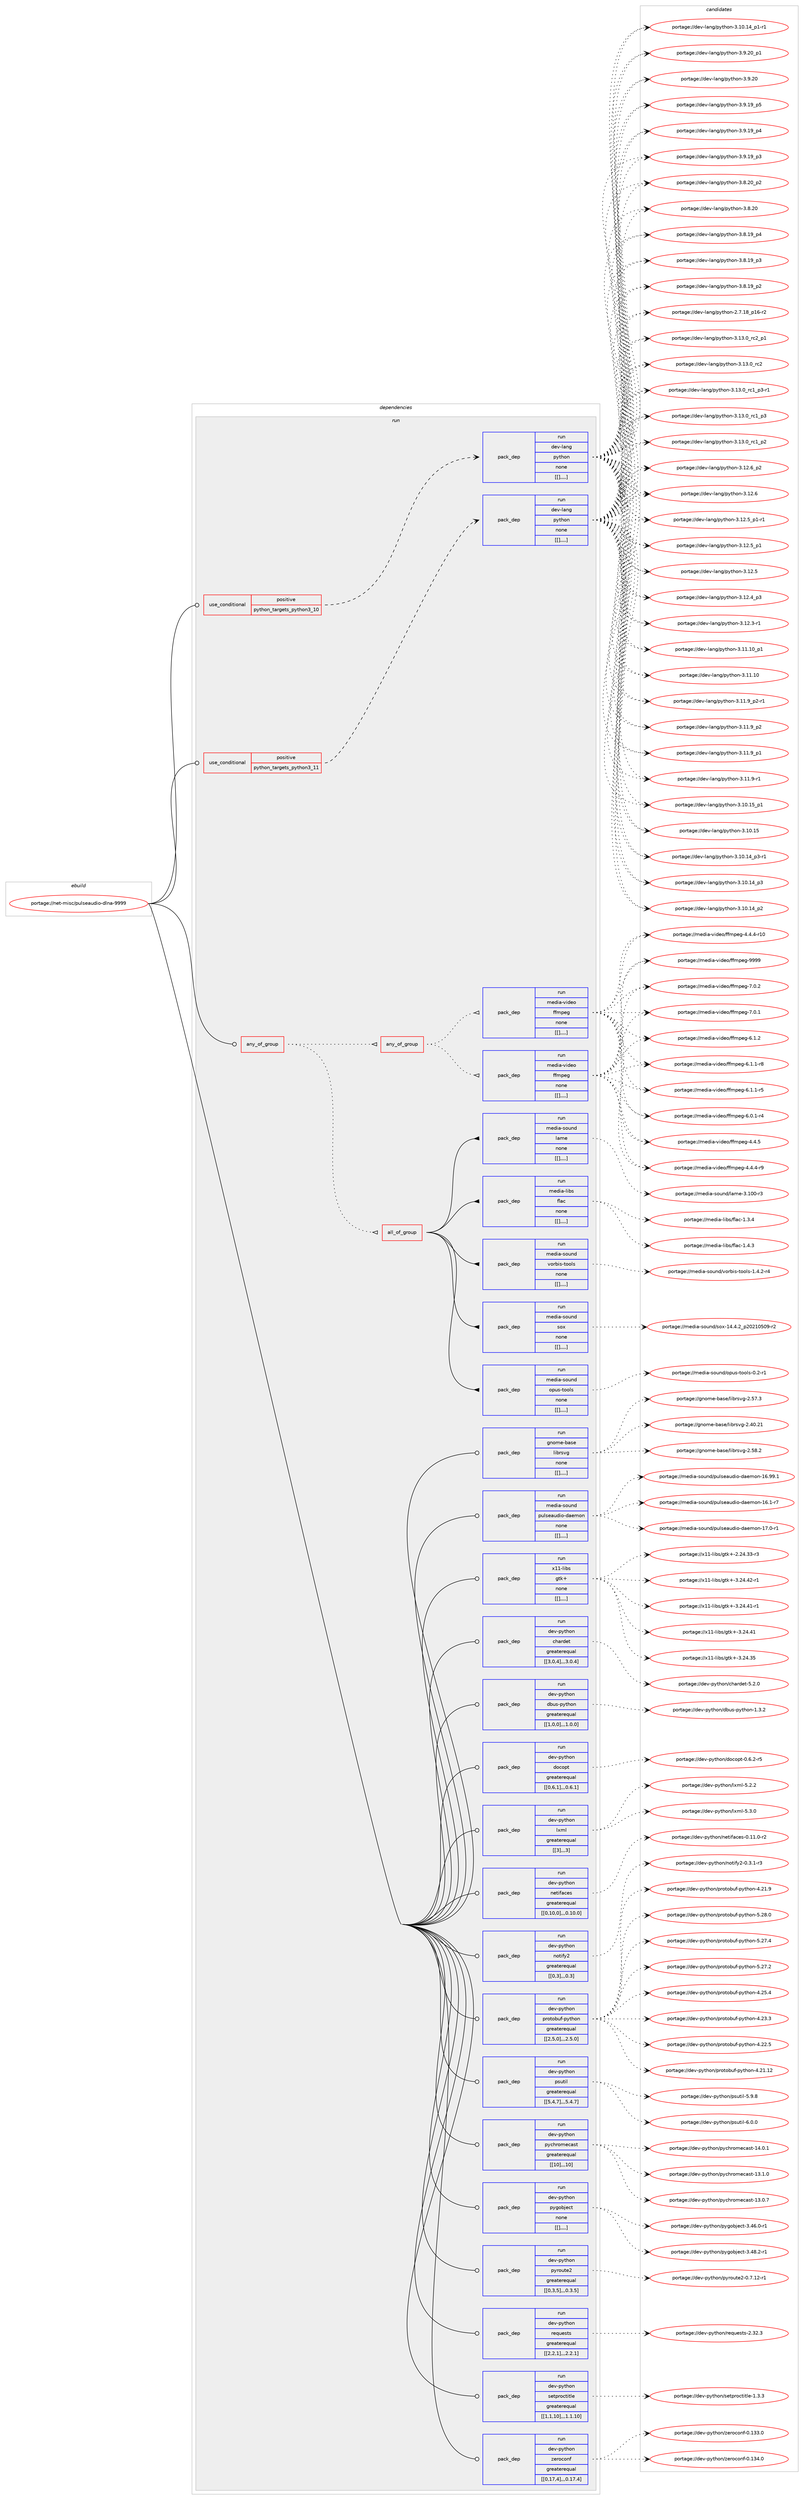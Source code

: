 digraph prolog {

# *************
# Graph options
# *************

newrank=true;
concentrate=true;
compound=true;
graph [rankdir=LR,fontname=Helvetica,fontsize=10,ranksep=1.5];#, ranksep=2.5, nodesep=0.2];
edge  [arrowhead=vee];
node  [fontname=Helvetica,fontsize=10];

# **********
# The ebuild
# **********

subgraph cluster_leftcol {
color=gray;
label=<<i>ebuild</i>>;
id [label="portage://net-misc/pulseaudio-dlna-9999", color=red, width=4, href="../net-misc/pulseaudio-dlna-9999.svg"];
}

# ****************
# The dependencies
# ****************

subgraph cluster_midcol {
color=gray;
label=<<i>dependencies</i>>;
subgraph cluster_compile {
fillcolor="#eeeeee";
style=filled;
label=<<i>compile</i>>;
}
subgraph cluster_compileandrun {
fillcolor="#eeeeee";
style=filled;
label=<<i>compile and run</i>>;
}
subgraph cluster_run {
fillcolor="#eeeeee";
style=filled;
label=<<i>run</i>>;
subgraph any2542 {
dependency384219 [label=<<TABLE BORDER="0" CELLBORDER="1" CELLSPACING="0" CELLPADDING="4"><TR><TD CELLPADDING="10">any_of_group</TD></TR></TABLE>>, shape=none, color=red];subgraph any2543 {
dependency384220 [label=<<TABLE BORDER="0" CELLBORDER="1" CELLSPACING="0" CELLPADDING="4"><TR><TD CELLPADDING="10">any_of_group</TD></TR></TABLE>>, shape=none, color=red];subgraph pack279348 {
dependency384221 [label=<<TABLE BORDER="0" CELLBORDER="1" CELLSPACING="0" CELLPADDING="4" WIDTH="220"><TR><TD ROWSPAN="6" CELLPADDING="30">pack_dep</TD></TR><TR><TD WIDTH="110">run</TD></TR><TR><TD>media-video</TD></TR><TR><TD>ffmpeg</TD></TR><TR><TD>none</TD></TR><TR><TD>[[],,,,]</TD></TR></TABLE>>, shape=none, color=blue];
}
dependency384220:e -> dependency384221:w [weight=20,style="dotted",arrowhead="oinv"];
subgraph pack279349 {
dependency384222 [label=<<TABLE BORDER="0" CELLBORDER="1" CELLSPACING="0" CELLPADDING="4" WIDTH="220"><TR><TD ROWSPAN="6" CELLPADDING="30">pack_dep</TD></TR><TR><TD WIDTH="110">run</TD></TR><TR><TD>media-video</TD></TR><TR><TD>ffmpeg</TD></TR><TR><TD>none</TD></TR><TR><TD>[[],,,,]</TD></TR></TABLE>>, shape=none, color=blue];
}
dependency384220:e -> dependency384222:w [weight=20,style="dotted",arrowhead="oinv"];
}
dependency384219:e -> dependency384220:w [weight=20,style="dotted",arrowhead="oinv"];
subgraph all190 {
dependency384223 [label=<<TABLE BORDER="0" CELLBORDER="1" CELLSPACING="0" CELLPADDING="4"><TR><TD CELLPADDING="10">all_of_group</TD></TR></TABLE>>, shape=none, color=red];subgraph pack279350 {
dependency384224 [label=<<TABLE BORDER="0" CELLBORDER="1" CELLSPACING="0" CELLPADDING="4" WIDTH="220"><TR><TD ROWSPAN="6" CELLPADDING="30">pack_dep</TD></TR><TR><TD WIDTH="110">run</TD></TR><TR><TD>media-libs</TD></TR><TR><TD>flac</TD></TR><TR><TD>none</TD></TR><TR><TD>[[],,,,]</TD></TR></TABLE>>, shape=none, color=blue];
}
dependency384223:e -> dependency384224:w [weight=20,style="solid",arrowhead="inv"];
subgraph pack279351 {
dependency384225 [label=<<TABLE BORDER="0" CELLBORDER="1" CELLSPACING="0" CELLPADDING="4" WIDTH="220"><TR><TD ROWSPAN="6" CELLPADDING="30">pack_dep</TD></TR><TR><TD WIDTH="110">run</TD></TR><TR><TD>media-sound</TD></TR><TR><TD>lame</TD></TR><TR><TD>none</TD></TR><TR><TD>[[],,,,]</TD></TR></TABLE>>, shape=none, color=blue];
}
dependency384223:e -> dependency384225:w [weight=20,style="solid",arrowhead="inv"];
subgraph pack279352 {
dependency384226 [label=<<TABLE BORDER="0" CELLBORDER="1" CELLSPACING="0" CELLPADDING="4" WIDTH="220"><TR><TD ROWSPAN="6" CELLPADDING="30">pack_dep</TD></TR><TR><TD WIDTH="110">run</TD></TR><TR><TD>media-sound</TD></TR><TR><TD>opus-tools</TD></TR><TR><TD>none</TD></TR><TR><TD>[[],,,,]</TD></TR></TABLE>>, shape=none, color=blue];
}
dependency384223:e -> dependency384226:w [weight=20,style="solid",arrowhead="inv"];
subgraph pack279353 {
dependency384227 [label=<<TABLE BORDER="0" CELLBORDER="1" CELLSPACING="0" CELLPADDING="4" WIDTH="220"><TR><TD ROWSPAN="6" CELLPADDING="30">pack_dep</TD></TR><TR><TD WIDTH="110">run</TD></TR><TR><TD>media-sound</TD></TR><TR><TD>sox</TD></TR><TR><TD>none</TD></TR><TR><TD>[[],,,,]</TD></TR></TABLE>>, shape=none, color=blue];
}
dependency384223:e -> dependency384227:w [weight=20,style="solid",arrowhead="inv"];
subgraph pack279354 {
dependency384228 [label=<<TABLE BORDER="0" CELLBORDER="1" CELLSPACING="0" CELLPADDING="4" WIDTH="220"><TR><TD ROWSPAN="6" CELLPADDING="30">pack_dep</TD></TR><TR><TD WIDTH="110">run</TD></TR><TR><TD>media-sound</TD></TR><TR><TD>vorbis-tools</TD></TR><TR><TD>none</TD></TR><TR><TD>[[],,,,]</TD></TR></TABLE>>, shape=none, color=blue];
}
dependency384223:e -> dependency384228:w [weight=20,style="solid",arrowhead="inv"];
}
dependency384219:e -> dependency384223:w [weight=20,style="dotted",arrowhead="oinv"];
}
id:e -> dependency384219:w [weight=20,style="solid",arrowhead="odot"];
subgraph cond102142 {
dependency384229 [label=<<TABLE BORDER="0" CELLBORDER="1" CELLSPACING="0" CELLPADDING="4"><TR><TD ROWSPAN="3" CELLPADDING="10">use_conditional</TD></TR><TR><TD>positive</TD></TR><TR><TD>python_targets_python3_10</TD></TR></TABLE>>, shape=none, color=red];
subgraph pack279355 {
dependency384230 [label=<<TABLE BORDER="0" CELLBORDER="1" CELLSPACING="0" CELLPADDING="4" WIDTH="220"><TR><TD ROWSPAN="6" CELLPADDING="30">pack_dep</TD></TR><TR><TD WIDTH="110">run</TD></TR><TR><TD>dev-lang</TD></TR><TR><TD>python</TD></TR><TR><TD>none</TD></TR><TR><TD>[[],,,,]</TD></TR></TABLE>>, shape=none, color=blue];
}
dependency384229:e -> dependency384230:w [weight=20,style="dashed",arrowhead="vee"];
}
id:e -> dependency384229:w [weight=20,style="solid",arrowhead="odot"];
subgraph cond102143 {
dependency384231 [label=<<TABLE BORDER="0" CELLBORDER="1" CELLSPACING="0" CELLPADDING="4"><TR><TD ROWSPAN="3" CELLPADDING="10">use_conditional</TD></TR><TR><TD>positive</TD></TR><TR><TD>python_targets_python3_11</TD></TR></TABLE>>, shape=none, color=red];
subgraph pack279356 {
dependency384232 [label=<<TABLE BORDER="0" CELLBORDER="1" CELLSPACING="0" CELLPADDING="4" WIDTH="220"><TR><TD ROWSPAN="6" CELLPADDING="30">pack_dep</TD></TR><TR><TD WIDTH="110">run</TD></TR><TR><TD>dev-lang</TD></TR><TR><TD>python</TD></TR><TR><TD>none</TD></TR><TR><TD>[[],,,,]</TD></TR></TABLE>>, shape=none, color=blue];
}
dependency384231:e -> dependency384232:w [weight=20,style="dashed",arrowhead="vee"];
}
id:e -> dependency384231:w [weight=20,style="solid",arrowhead="odot"];
subgraph pack279357 {
dependency384233 [label=<<TABLE BORDER="0" CELLBORDER="1" CELLSPACING="0" CELLPADDING="4" WIDTH="220"><TR><TD ROWSPAN="6" CELLPADDING="30">pack_dep</TD></TR><TR><TD WIDTH="110">run</TD></TR><TR><TD>dev-python</TD></TR><TR><TD>chardet</TD></TR><TR><TD>greaterequal</TD></TR><TR><TD>[[3,0,4],,,3.0.4]</TD></TR></TABLE>>, shape=none, color=blue];
}
id:e -> dependency384233:w [weight=20,style="solid",arrowhead="odot"];
subgraph pack279358 {
dependency384234 [label=<<TABLE BORDER="0" CELLBORDER="1" CELLSPACING="0" CELLPADDING="4" WIDTH="220"><TR><TD ROWSPAN="6" CELLPADDING="30">pack_dep</TD></TR><TR><TD WIDTH="110">run</TD></TR><TR><TD>dev-python</TD></TR><TR><TD>dbus-python</TD></TR><TR><TD>greaterequal</TD></TR><TR><TD>[[1,0,0],,,1.0.0]</TD></TR></TABLE>>, shape=none, color=blue];
}
id:e -> dependency384234:w [weight=20,style="solid",arrowhead="odot"];
subgraph pack279359 {
dependency384235 [label=<<TABLE BORDER="0" CELLBORDER="1" CELLSPACING="0" CELLPADDING="4" WIDTH="220"><TR><TD ROWSPAN="6" CELLPADDING="30">pack_dep</TD></TR><TR><TD WIDTH="110">run</TD></TR><TR><TD>dev-python</TD></TR><TR><TD>docopt</TD></TR><TR><TD>greaterequal</TD></TR><TR><TD>[[0,6,1],,,0.6.1]</TD></TR></TABLE>>, shape=none, color=blue];
}
id:e -> dependency384235:w [weight=20,style="solid",arrowhead="odot"];
subgraph pack279360 {
dependency384236 [label=<<TABLE BORDER="0" CELLBORDER="1" CELLSPACING="0" CELLPADDING="4" WIDTH="220"><TR><TD ROWSPAN="6" CELLPADDING="30">pack_dep</TD></TR><TR><TD WIDTH="110">run</TD></TR><TR><TD>dev-python</TD></TR><TR><TD>lxml</TD></TR><TR><TD>greaterequal</TD></TR><TR><TD>[[3],,,3]</TD></TR></TABLE>>, shape=none, color=blue];
}
id:e -> dependency384236:w [weight=20,style="solid",arrowhead="odot"];
subgraph pack279361 {
dependency384237 [label=<<TABLE BORDER="0" CELLBORDER="1" CELLSPACING="0" CELLPADDING="4" WIDTH="220"><TR><TD ROWSPAN="6" CELLPADDING="30">pack_dep</TD></TR><TR><TD WIDTH="110">run</TD></TR><TR><TD>dev-python</TD></TR><TR><TD>netifaces</TD></TR><TR><TD>greaterequal</TD></TR><TR><TD>[[0,10,0],,,0.10.0]</TD></TR></TABLE>>, shape=none, color=blue];
}
id:e -> dependency384237:w [weight=20,style="solid",arrowhead="odot"];
subgraph pack279362 {
dependency384238 [label=<<TABLE BORDER="0" CELLBORDER="1" CELLSPACING="0" CELLPADDING="4" WIDTH="220"><TR><TD ROWSPAN="6" CELLPADDING="30">pack_dep</TD></TR><TR><TD WIDTH="110">run</TD></TR><TR><TD>dev-python</TD></TR><TR><TD>notify2</TD></TR><TR><TD>greaterequal</TD></TR><TR><TD>[[0,3],,,0.3]</TD></TR></TABLE>>, shape=none, color=blue];
}
id:e -> dependency384238:w [weight=20,style="solid",arrowhead="odot"];
subgraph pack279363 {
dependency384239 [label=<<TABLE BORDER="0" CELLBORDER="1" CELLSPACING="0" CELLPADDING="4" WIDTH="220"><TR><TD ROWSPAN="6" CELLPADDING="30">pack_dep</TD></TR><TR><TD WIDTH="110">run</TD></TR><TR><TD>dev-python</TD></TR><TR><TD>protobuf-python</TD></TR><TR><TD>greaterequal</TD></TR><TR><TD>[[2,5,0],,,2.5.0]</TD></TR></TABLE>>, shape=none, color=blue];
}
id:e -> dependency384239:w [weight=20,style="solid",arrowhead="odot"];
subgraph pack279364 {
dependency384240 [label=<<TABLE BORDER="0" CELLBORDER="1" CELLSPACING="0" CELLPADDING="4" WIDTH="220"><TR><TD ROWSPAN="6" CELLPADDING="30">pack_dep</TD></TR><TR><TD WIDTH="110">run</TD></TR><TR><TD>dev-python</TD></TR><TR><TD>psutil</TD></TR><TR><TD>greaterequal</TD></TR><TR><TD>[[5,4,7],,,5.4.7]</TD></TR></TABLE>>, shape=none, color=blue];
}
id:e -> dependency384240:w [weight=20,style="solid",arrowhead="odot"];
subgraph pack279365 {
dependency384241 [label=<<TABLE BORDER="0" CELLBORDER="1" CELLSPACING="0" CELLPADDING="4" WIDTH="220"><TR><TD ROWSPAN="6" CELLPADDING="30">pack_dep</TD></TR><TR><TD WIDTH="110">run</TD></TR><TR><TD>dev-python</TD></TR><TR><TD>pychromecast</TD></TR><TR><TD>greaterequal</TD></TR><TR><TD>[[10],,,10]</TD></TR></TABLE>>, shape=none, color=blue];
}
id:e -> dependency384241:w [weight=20,style="solid",arrowhead="odot"];
subgraph pack279366 {
dependency384242 [label=<<TABLE BORDER="0" CELLBORDER="1" CELLSPACING="0" CELLPADDING="4" WIDTH="220"><TR><TD ROWSPAN="6" CELLPADDING="30">pack_dep</TD></TR><TR><TD WIDTH="110">run</TD></TR><TR><TD>dev-python</TD></TR><TR><TD>pygobject</TD></TR><TR><TD>none</TD></TR><TR><TD>[[],,,,]</TD></TR></TABLE>>, shape=none, color=blue];
}
id:e -> dependency384242:w [weight=20,style="solid",arrowhead="odot"];
subgraph pack279367 {
dependency384243 [label=<<TABLE BORDER="0" CELLBORDER="1" CELLSPACING="0" CELLPADDING="4" WIDTH="220"><TR><TD ROWSPAN="6" CELLPADDING="30">pack_dep</TD></TR><TR><TD WIDTH="110">run</TD></TR><TR><TD>dev-python</TD></TR><TR><TD>pyroute2</TD></TR><TR><TD>greaterequal</TD></TR><TR><TD>[[0,3,5],,,0.3.5]</TD></TR></TABLE>>, shape=none, color=blue];
}
id:e -> dependency384243:w [weight=20,style="solid",arrowhead="odot"];
subgraph pack279368 {
dependency384244 [label=<<TABLE BORDER="0" CELLBORDER="1" CELLSPACING="0" CELLPADDING="4" WIDTH="220"><TR><TD ROWSPAN="6" CELLPADDING="30">pack_dep</TD></TR><TR><TD WIDTH="110">run</TD></TR><TR><TD>dev-python</TD></TR><TR><TD>requests</TD></TR><TR><TD>greaterequal</TD></TR><TR><TD>[[2,2,1],,,2.2.1]</TD></TR></TABLE>>, shape=none, color=blue];
}
id:e -> dependency384244:w [weight=20,style="solid",arrowhead="odot"];
subgraph pack279369 {
dependency384245 [label=<<TABLE BORDER="0" CELLBORDER="1" CELLSPACING="0" CELLPADDING="4" WIDTH="220"><TR><TD ROWSPAN="6" CELLPADDING="30">pack_dep</TD></TR><TR><TD WIDTH="110">run</TD></TR><TR><TD>dev-python</TD></TR><TR><TD>setproctitle</TD></TR><TR><TD>greaterequal</TD></TR><TR><TD>[[1,1,10],,,1.1.10]</TD></TR></TABLE>>, shape=none, color=blue];
}
id:e -> dependency384245:w [weight=20,style="solid",arrowhead="odot"];
subgraph pack279370 {
dependency384246 [label=<<TABLE BORDER="0" CELLBORDER="1" CELLSPACING="0" CELLPADDING="4" WIDTH="220"><TR><TD ROWSPAN="6" CELLPADDING="30">pack_dep</TD></TR><TR><TD WIDTH="110">run</TD></TR><TR><TD>dev-python</TD></TR><TR><TD>zeroconf</TD></TR><TR><TD>greaterequal</TD></TR><TR><TD>[[0,17,4],,,0.17.4]</TD></TR></TABLE>>, shape=none, color=blue];
}
id:e -> dependency384246:w [weight=20,style="solid",arrowhead="odot"];
subgraph pack279371 {
dependency384247 [label=<<TABLE BORDER="0" CELLBORDER="1" CELLSPACING="0" CELLPADDING="4" WIDTH="220"><TR><TD ROWSPAN="6" CELLPADDING="30">pack_dep</TD></TR><TR><TD WIDTH="110">run</TD></TR><TR><TD>gnome-base</TD></TR><TR><TD>librsvg</TD></TR><TR><TD>none</TD></TR><TR><TD>[[],,,,]</TD></TR></TABLE>>, shape=none, color=blue];
}
id:e -> dependency384247:w [weight=20,style="solid",arrowhead="odot"];
subgraph pack279372 {
dependency384248 [label=<<TABLE BORDER="0" CELLBORDER="1" CELLSPACING="0" CELLPADDING="4" WIDTH="220"><TR><TD ROWSPAN="6" CELLPADDING="30">pack_dep</TD></TR><TR><TD WIDTH="110">run</TD></TR><TR><TD>media-sound</TD></TR><TR><TD>pulseaudio-daemon</TD></TR><TR><TD>none</TD></TR><TR><TD>[[],,,,]</TD></TR></TABLE>>, shape=none, color=blue];
}
id:e -> dependency384248:w [weight=20,style="solid",arrowhead="odot"];
subgraph pack279373 {
dependency384249 [label=<<TABLE BORDER="0" CELLBORDER="1" CELLSPACING="0" CELLPADDING="4" WIDTH="220"><TR><TD ROWSPAN="6" CELLPADDING="30">pack_dep</TD></TR><TR><TD WIDTH="110">run</TD></TR><TR><TD>x11-libs</TD></TR><TR><TD>gtk+</TD></TR><TR><TD>none</TD></TR><TR><TD>[[],,,,]</TD></TR></TABLE>>, shape=none, color=blue];
}
id:e -> dependency384249:w [weight=20,style="solid",arrowhead="odot"];
}
}

# **************
# The candidates
# **************

subgraph cluster_choices {
rank=same;
color=gray;
label=<<i>candidates</i>>;

subgraph choice279348 {
color=black;
nodesep=1;
choice1091011001059745118105100101111471021021091121011034557575757 [label="portage://media-video/ffmpeg-9999", color=red, width=4,href="../media-video/ffmpeg-9999.svg"];
choice109101100105974511810510010111147102102109112101103455546484650 [label="portage://media-video/ffmpeg-7.0.2", color=red, width=4,href="../media-video/ffmpeg-7.0.2.svg"];
choice109101100105974511810510010111147102102109112101103455546484649 [label="portage://media-video/ffmpeg-7.0.1", color=red, width=4,href="../media-video/ffmpeg-7.0.1.svg"];
choice109101100105974511810510010111147102102109112101103455446494650 [label="portage://media-video/ffmpeg-6.1.2", color=red, width=4,href="../media-video/ffmpeg-6.1.2.svg"];
choice1091011001059745118105100101111471021021091121011034554464946494511456 [label="portage://media-video/ffmpeg-6.1.1-r8", color=red, width=4,href="../media-video/ffmpeg-6.1.1-r8.svg"];
choice1091011001059745118105100101111471021021091121011034554464946494511453 [label="portage://media-video/ffmpeg-6.1.1-r5", color=red, width=4,href="../media-video/ffmpeg-6.1.1-r5.svg"];
choice1091011001059745118105100101111471021021091121011034554464846494511452 [label="portage://media-video/ffmpeg-6.0.1-r4", color=red, width=4,href="../media-video/ffmpeg-6.0.1-r4.svg"];
choice109101100105974511810510010111147102102109112101103455246524653 [label="portage://media-video/ffmpeg-4.4.5", color=red, width=4,href="../media-video/ffmpeg-4.4.5.svg"];
choice1091011001059745118105100101111471021021091121011034552465246524511457 [label="portage://media-video/ffmpeg-4.4.4-r9", color=red, width=4,href="../media-video/ffmpeg-4.4.4-r9.svg"];
choice109101100105974511810510010111147102102109112101103455246524652451144948 [label="portage://media-video/ffmpeg-4.4.4-r10", color=red, width=4,href="../media-video/ffmpeg-4.4.4-r10.svg"];
dependency384221:e -> choice1091011001059745118105100101111471021021091121011034557575757:w [style=dotted,weight="100"];
dependency384221:e -> choice109101100105974511810510010111147102102109112101103455546484650:w [style=dotted,weight="100"];
dependency384221:e -> choice109101100105974511810510010111147102102109112101103455546484649:w [style=dotted,weight="100"];
dependency384221:e -> choice109101100105974511810510010111147102102109112101103455446494650:w [style=dotted,weight="100"];
dependency384221:e -> choice1091011001059745118105100101111471021021091121011034554464946494511456:w [style=dotted,weight="100"];
dependency384221:e -> choice1091011001059745118105100101111471021021091121011034554464946494511453:w [style=dotted,weight="100"];
dependency384221:e -> choice1091011001059745118105100101111471021021091121011034554464846494511452:w [style=dotted,weight="100"];
dependency384221:e -> choice109101100105974511810510010111147102102109112101103455246524653:w [style=dotted,weight="100"];
dependency384221:e -> choice1091011001059745118105100101111471021021091121011034552465246524511457:w [style=dotted,weight="100"];
dependency384221:e -> choice109101100105974511810510010111147102102109112101103455246524652451144948:w [style=dotted,weight="100"];
}
subgraph choice279349 {
color=black;
nodesep=1;
choice1091011001059745118105100101111471021021091121011034557575757 [label="portage://media-video/ffmpeg-9999", color=red, width=4,href="../media-video/ffmpeg-9999.svg"];
choice109101100105974511810510010111147102102109112101103455546484650 [label="portage://media-video/ffmpeg-7.0.2", color=red, width=4,href="../media-video/ffmpeg-7.0.2.svg"];
choice109101100105974511810510010111147102102109112101103455546484649 [label="portage://media-video/ffmpeg-7.0.1", color=red, width=4,href="../media-video/ffmpeg-7.0.1.svg"];
choice109101100105974511810510010111147102102109112101103455446494650 [label="portage://media-video/ffmpeg-6.1.2", color=red, width=4,href="../media-video/ffmpeg-6.1.2.svg"];
choice1091011001059745118105100101111471021021091121011034554464946494511456 [label="portage://media-video/ffmpeg-6.1.1-r8", color=red, width=4,href="../media-video/ffmpeg-6.1.1-r8.svg"];
choice1091011001059745118105100101111471021021091121011034554464946494511453 [label="portage://media-video/ffmpeg-6.1.1-r5", color=red, width=4,href="../media-video/ffmpeg-6.1.1-r5.svg"];
choice1091011001059745118105100101111471021021091121011034554464846494511452 [label="portage://media-video/ffmpeg-6.0.1-r4", color=red, width=4,href="../media-video/ffmpeg-6.0.1-r4.svg"];
choice109101100105974511810510010111147102102109112101103455246524653 [label="portage://media-video/ffmpeg-4.4.5", color=red, width=4,href="../media-video/ffmpeg-4.4.5.svg"];
choice1091011001059745118105100101111471021021091121011034552465246524511457 [label="portage://media-video/ffmpeg-4.4.4-r9", color=red, width=4,href="../media-video/ffmpeg-4.4.4-r9.svg"];
choice109101100105974511810510010111147102102109112101103455246524652451144948 [label="portage://media-video/ffmpeg-4.4.4-r10", color=red, width=4,href="../media-video/ffmpeg-4.4.4-r10.svg"];
dependency384222:e -> choice1091011001059745118105100101111471021021091121011034557575757:w [style=dotted,weight="100"];
dependency384222:e -> choice109101100105974511810510010111147102102109112101103455546484650:w [style=dotted,weight="100"];
dependency384222:e -> choice109101100105974511810510010111147102102109112101103455546484649:w [style=dotted,weight="100"];
dependency384222:e -> choice109101100105974511810510010111147102102109112101103455446494650:w [style=dotted,weight="100"];
dependency384222:e -> choice1091011001059745118105100101111471021021091121011034554464946494511456:w [style=dotted,weight="100"];
dependency384222:e -> choice1091011001059745118105100101111471021021091121011034554464946494511453:w [style=dotted,weight="100"];
dependency384222:e -> choice1091011001059745118105100101111471021021091121011034554464846494511452:w [style=dotted,weight="100"];
dependency384222:e -> choice109101100105974511810510010111147102102109112101103455246524653:w [style=dotted,weight="100"];
dependency384222:e -> choice1091011001059745118105100101111471021021091121011034552465246524511457:w [style=dotted,weight="100"];
dependency384222:e -> choice109101100105974511810510010111147102102109112101103455246524652451144948:w [style=dotted,weight="100"];
}
subgraph choice279350 {
color=black;
nodesep=1;
choice109101100105974510810598115471021089799454946524651 [label="portage://media-libs/flac-1.4.3", color=red, width=4,href="../media-libs/flac-1.4.3.svg"];
choice109101100105974510810598115471021089799454946514652 [label="portage://media-libs/flac-1.3.4", color=red, width=4,href="../media-libs/flac-1.3.4.svg"];
dependency384224:e -> choice109101100105974510810598115471021089799454946524651:w [style=dotted,weight="100"];
dependency384224:e -> choice109101100105974510810598115471021089799454946514652:w [style=dotted,weight="100"];
}
subgraph choice279351 {
color=black;
nodesep=1;
choice109101100105974511511111711010047108971091014551464948484511451 [label="portage://media-sound/lame-3.100-r3", color=red, width=4,href="../media-sound/lame-3.100-r3.svg"];
dependency384225:e -> choice109101100105974511511111711010047108971091014551464948484511451:w [style=dotted,weight="100"];
}
subgraph choice279352 {
color=black;
nodesep=1;
choice10910110010597451151111171101004711111211711545116111111108115454846504511449 [label="portage://media-sound/opus-tools-0.2-r1", color=red, width=4,href="../media-sound/opus-tools-0.2-r1.svg"];
dependency384226:e -> choice10910110010597451151111171101004711111211711545116111111108115454846504511449:w [style=dotted,weight="100"];
}
subgraph choice279353 {
color=black;
nodesep=1;
choice109101100105974511511111711010047115111120454952465246509511250485049485348574511450 [label="portage://media-sound/sox-14.4.2_p20210509-r2", color=red, width=4,href="../media-sound/sox-14.4.2_p20210509-r2.svg"];
dependency384227:e -> choice109101100105974511511111711010047115111120454952465246509511250485049485348574511450:w [style=dotted,weight="100"];
}
subgraph choice279354 {
color=black;
nodesep=1;
choice10910110010597451151111171101004711811111498105115451161111111081154549465246504511452 [label="portage://media-sound/vorbis-tools-1.4.2-r4", color=red, width=4,href="../media-sound/vorbis-tools-1.4.2-r4.svg"];
dependency384228:e -> choice10910110010597451151111171101004711811111498105115451161111111081154549465246504511452:w [style=dotted,weight="100"];
}
subgraph choice279355 {
color=black;
nodesep=1;
choice100101118451089711010347112121116104111110455146495146489511499509511249 [label="portage://dev-lang/python-3.13.0_rc2_p1", color=red, width=4,href="../dev-lang/python-3.13.0_rc2_p1.svg"];
choice10010111845108971101034711212111610411111045514649514648951149950 [label="portage://dev-lang/python-3.13.0_rc2", color=red, width=4,href="../dev-lang/python-3.13.0_rc2.svg"];
choice1001011184510897110103471121211161041111104551464951464895114994995112514511449 [label="portage://dev-lang/python-3.13.0_rc1_p3-r1", color=red, width=4,href="../dev-lang/python-3.13.0_rc1_p3-r1.svg"];
choice100101118451089711010347112121116104111110455146495146489511499499511251 [label="portage://dev-lang/python-3.13.0_rc1_p3", color=red, width=4,href="../dev-lang/python-3.13.0_rc1_p3.svg"];
choice100101118451089711010347112121116104111110455146495146489511499499511250 [label="portage://dev-lang/python-3.13.0_rc1_p2", color=red, width=4,href="../dev-lang/python-3.13.0_rc1_p2.svg"];
choice100101118451089711010347112121116104111110455146495046549511250 [label="portage://dev-lang/python-3.12.6_p2", color=red, width=4,href="../dev-lang/python-3.12.6_p2.svg"];
choice10010111845108971101034711212111610411111045514649504654 [label="portage://dev-lang/python-3.12.6", color=red, width=4,href="../dev-lang/python-3.12.6.svg"];
choice1001011184510897110103471121211161041111104551464950465395112494511449 [label="portage://dev-lang/python-3.12.5_p1-r1", color=red, width=4,href="../dev-lang/python-3.12.5_p1-r1.svg"];
choice100101118451089711010347112121116104111110455146495046539511249 [label="portage://dev-lang/python-3.12.5_p1", color=red, width=4,href="../dev-lang/python-3.12.5_p1.svg"];
choice10010111845108971101034711212111610411111045514649504653 [label="portage://dev-lang/python-3.12.5", color=red, width=4,href="../dev-lang/python-3.12.5.svg"];
choice100101118451089711010347112121116104111110455146495046529511251 [label="portage://dev-lang/python-3.12.4_p3", color=red, width=4,href="../dev-lang/python-3.12.4_p3.svg"];
choice100101118451089711010347112121116104111110455146495046514511449 [label="portage://dev-lang/python-3.12.3-r1", color=red, width=4,href="../dev-lang/python-3.12.3-r1.svg"];
choice10010111845108971101034711212111610411111045514649494649489511249 [label="portage://dev-lang/python-3.11.10_p1", color=red, width=4,href="../dev-lang/python-3.11.10_p1.svg"];
choice1001011184510897110103471121211161041111104551464949464948 [label="portage://dev-lang/python-3.11.10", color=red, width=4,href="../dev-lang/python-3.11.10.svg"];
choice1001011184510897110103471121211161041111104551464949465795112504511449 [label="portage://dev-lang/python-3.11.9_p2-r1", color=red, width=4,href="../dev-lang/python-3.11.9_p2-r1.svg"];
choice100101118451089711010347112121116104111110455146494946579511250 [label="portage://dev-lang/python-3.11.9_p2", color=red, width=4,href="../dev-lang/python-3.11.9_p2.svg"];
choice100101118451089711010347112121116104111110455146494946579511249 [label="portage://dev-lang/python-3.11.9_p1", color=red, width=4,href="../dev-lang/python-3.11.9_p1.svg"];
choice100101118451089711010347112121116104111110455146494946574511449 [label="portage://dev-lang/python-3.11.9-r1", color=red, width=4,href="../dev-lang/python-3.11.9-r1.svg"];
choice10010111845108971101034711212111610411111045514649484649539511249 [label="portage://dev-lang/python-3.10.15_p1", color=red, width=4,href="../dev-lang/python-3.10.15_p1.svg"];
choice1001011184510897110103471121211161041111104551464948464953 [label="portage://dev-lang/python-3.10.15", color=red, width=4,href="../dev-lang/python-3.10.15.svg"];
choice100101118451089711010347112121116104111110455146494846495295112514511449 [label="portage://dev-lang/python-3.10.14_p3-r1", color=red, width=4,href="../dev-lang/python-3.10.14_p3-r1.svg"];
choice10010111845108971101034711212111610411111045514649484649529511251 [label="portage://dev-lang/python-3.10.14_p3", color=red, width=4,href="../dev-lang/python-3.10.14_p3.svg"];
choice10010111845108971101034711212111610411111045514649484649529511250 [label="portage://dev-lang/python-3.10.14_p2", color=red, width=4,href="../dev-lang/python-3.10.14_p2.svg"];
choice100101118451089711010347112121116104111110455146494846495295112494511449 [label="portage://dev-lang/python-3.10.14_p1-r1", color=red, width=4,href="../dev-lang/python-3.10.14_p1-r1.svg"];
choice100101118451089711010347112121116104111110455146574650489511249 [label="portage://dev-lang/python-3.9.20_p1", color=red, width=4,href="../dev-lang/python-3.9.20_p1.svg"];
choice10010111845108971101034711212111610411111045514657465048 [label="portage://dev-lang/python-3.9.20", color=red, width=4,href="../dev-lang/python-3.9.20.svg"];
choice100101118451089711010347112121116104111110455146574649579511253 [label="portage://dev-lang/python-3.9.19_p5", color=red, width=4,href="../dev-lang/python-3.9.19_p5.svg"];
choice100101118451089711010347112121116104111110455146574649579511252 [label="portage://dev-lang/python-3.9.19_p4", color=red, width=4,href="../dev-lang/python-3.9.19_p4.svg"];
choice100101118451089711010347112121116104111110455146574649579511251 [label="portage://dev-lang/python-3.9.19_p3", color=red, width=4,href="../dev-lang/python-3.9.19_p3.svg"];
choice100101118451089711010347112121116104111110455146564650489511250 [label="portage://dev-lang/python-3.8.20_p2", color=red, width=4,href="../dev-lang/python-3.8.20_p2.svg"];
choice10010111845108971101034711212111610411111045514656465048 [label="portage://dev-lang/python-3.8.20", color=red, width=4,href="../dev-lang/python-3.8.20.svg"];
choice100101118451089711010347112121116104111110455146564649579511252 [label="portage://dev-lang/python-3.8.19_p4", color=red, width=4,href="../dev-lang/python-3.8.19_p4.svg"];
choice100101118451089711010347112121116104111110455146564649579511251 [label="portage://dev-lang/python-3.8.19_p3", color=red, width=4,href="../dev-lang/python-3.8.19_p3.svg"];
choice100101118451089711010347112121116104111110455146564649579511250 [label="portage://dev-lang/python-3.8.19_p2", color=red, width=4,href="../dev-lang/python-3.8.19_p2.svg"];
choice100101118451089711010347112121116104111110455046554649569511249544511450 [label="portage://dev-lang/python-2.7.18_p16-r2", color=red, width=4,href="../dev-lang/python-2.7.18_p16-r2.svg"];
dependency384230:e -> choice100101118451089711010347112121116104111110455146495146489511499509511249:w [style=dotted,weight="100"];
dependency384230:e -> choice10010111845108971101034711212111610411111045514649514648951149950:w [style=dotted,weight="100"];
dependency384230:e -> choice1001011184510897110103471121211161041111104551464951464895114994995112514511449:w [style=dotted,weight="100"];
dependency384230:e -> choice100101118451089711010347112121116104111110455146495146489511499499511251:w [style=dotted,weight="100"];
dependency384230:e -> choice100101118451089711010347112121116104111110455146495146489511499499511250:w [style=dotted,weight="100"];
dependency384230:e -> choice100101118451089711010347112121116104111110455146495046549511250:w [style=dotted,weight="100"];
dependency384230:e -> choice10010111845108971101034711212111610411111045514649504654:w [style=dotted,weight="100"];
dependency384230:e -> choice1001011184510897110103471121211161041111104551464950465395112494511449:w [style=dotted,weight="100"];
dependency384230:e -> choice100101118451089711010347112121116104111110455146495046539511249:w [style=dotted,weight="100"];
dependency384230:e -> choice10010111845108971101034711212111610411111045514649504653:w [style=dotted,weight="100"];
dependency384230:e -> choice100101118451089711010347112121116104111110455146495046529511251:w [style=dotted,weight="100"];
dependency384230:e -> choice100101118451089711010347112121116104111110455146495046514511449:w [style=dotted,weight="100"];
dependency384230:e -> choice10010111845108971101034711212111610411111045514649494649489511249:w [style=dotted,weight="100"];
dependency384230:e -> choice1001011184510897110103471121211161041111104551464949464948:w [style=dotted,weight="100"];
dependency384230:e -> choice1001011184510897110103471121211161041111104551464949465795112504511449:w [style=dotted,weight="100"];
dependency384230:e -> choice100101118451089711010347112121116104111110455146494946579511250:w [style=dotted,weight="100"];
dependency384230:e -> choice100101118451089711010347112121116104111110455146494946579511249:w [style=dotted,weight="100"];
dependency384230:e -> choice100101118451089711010347112121116104111110455146494946574511449:w [style=dotted,weight="100"];
dependency384230:e -> choice10010111845108971101034711212111610411111045514649484649539511249:w [style=dotted,weight="100"];
dependency384230:e -> choice1001011184510897110103471121211161041111104551464948464953:w [style=dotted,weight="100"];
dependency384230:e -> choice100101118451089711010347112121116104111110455146494846495295112514511449:w [style=dotted,weight="100"];
dependency384230:e -> choice10010111845108971101034711212111610411111045514649484649529511251:w [style=dotted,weight="100"];
dependency384230:e -> choice10010111845108971101034711212111610411111045514649484649529511250:w [style=dotted,weight="100"];
dependency384230:e -> choice100101118451089711010347112121116104111110455146494846495295112494511449:w [style=dotted,weight="100"];
dependency384230:e -> choice100101118451089711010347112121116104111110455146574650489511249:w [style=dotted,weight="100"];
dependency384230:e -> choice10010111845108971101034711212111610411111045514657465048:w [style=dotted,weight="100"];
dependency384230:e -> choice100101118451089711010347112121116104111110455146574649579511253:w [style=dotted,weight="100"];
dependency384230:e -> choice100101118451089711010347112121116104111110455146574649579511252:w [style=dotted,weight="100"];
dependency384230:e -> choice100101118451089711010347112121116104111110455146574649579511251:w [style=dotted,weight="100"];
dependency384230:e -> choice100101118451089711010347112121116104111110455146564650489511250:w [style=dotted,weight="100"];
dependency384230:e -> choice10010111845108971101034711212111610411111045514656465048:w [style=dotted,weight="100"];
dependency384230:e -> choice100101118451089711010347112121116104111110455146564649579511252:w [style=dotted,weight="100"];
dependency384230:e -> choice100101118451089711010347112121116104111110455146564649579511251:w [style=dotted,weight="100"];
dependency384230:e -> choice100101118451089711010347112121116104111110455146564649579511250:w [style=dotted,weight="100"];
dependency384230:e -> choice100101118451089711010347112121116104111110455046554649569511249544511450:w [style=dotted,weight="100"];
}
subgraph choice279356 {
color=black;
nodesep=1;
choice100101118451089711010347112121116104111110455146495146489511499509511249 [label="portage://dev-lang/python-3.13.0_rc2_p1", color=red, width=4,href="../dev-lang/python-3.13.0_rc2_p1.svg"];
choice10010111845108971101034711212111610411111045514649514648951149950 [label="portage://dev-lang/python-3.13.0_rc2", color=red, width=4,href="../dev-lang/python-3.13.0_rc2.svg"];
choice1001011184510897110103471121211161041111104551464951464895114994995112514511449 [label="portage://dev-lang/python-3.13.0_rc1_p3-r1", color=red, width=4,href="../dev-lang/python-3.13.0_rc1_p3-r1.svg"];
choice100101118451089711010347112121116104111110455146495146489511499499511251 [label="portage://dev-lang/python-3.13.0_rc1_p3", color=red, width=4,href="../dev-lang/python-3.13.0_rc1_p3.svg"];
choice100101118451089711010347112121116104111110455146495146489511499499511250 [label="portage://dev-lang/python-3.13.0_rc1_p2", color=red, width=4,href="../dev-lang/python-3.13.0_rc1_p2.svg"];
choice100101118451089711010347112121116104111110455146495046549511250 [label="portage://dev-lang/python-3.12.6_p2", color=red, width=4,href="../dev-lang/python-3.12.6_p2.svg"];
choice10010111845108971101034711212111610411111045514649504654 [label="portage://dev-lang/python-3.12.6", color=red, width=4,href="../dev-lang/python-3.12.6.svg"];
choice1001011184510897110103471121211161041111104551464950465395112494511449 [label="portage://dev-lang/python-3.12.5_p1-r1", color=red, width=4,href="../dev-lang/python-3.12.5_p1-r1.svg"];
choice100101118451089711010347112121116104111110455146495046539511249 [label="portage://dev-lang/python-3.12.5_p1", color=red, width=4,href="../dev-lang/python-3.12.5_p1.svg"];
choice10010111845108971101034711212111610411111045514649504653 [label="portage://dev-lang/python-3.12.5", color=red, width=4,href="../dev-lang/python-3.12.5.svg"];
choice100101118451089711010347112121116104111110455146495046529511251 [label="portage://dev-lang/python-3.12.4_p3", color=red, width=4,href="../dev-lang/python-3.12.4_p3.svg"];
choice100101118451089711010347112121116104111110455146495046514511449 [label="portage://dev-lang/python-3.12.3-r1", color=red, width=4,href="../dev-lang/python-3.12.3-r1.svg"];
choice10010111845108971101034711212111610411111045514649494649489511249 [label="portage://dev-lang/python-3.11.10_p1", color=red, width=4,href="../dev-lang/python-3.11.10_p1.svg"];
choice1001011184510897110103471121211161041111104551464949464948 [label="portage://dev-lang/python-3.11.10", color=red, width=4,href="../dev-lang/python-3.11.10.svg"];
choice1001011184510897110103471121211161041111104551464949465795112504511449 [label="portage://dev-lang/python-3.11.9_p2-r1", color=red, width=4,href="../dev-lang/python-3.11.9_p2-r1.svg"];
choice100101118451089711010347112121116104111110455146494946579511250 [label="portage://dev-lang/python-3.11.9_p2", color=red, width=4,href="../dev-lang/python-3.11.9_p2.svg"];
choice100101118451089711010347112121116104111110455146494946579511249 [label="portage://dev-lang/python-3.11.9_p1", color=red, width=4,href="../dev-lang/python-3.11.9_p1.svg"];
choice100101118451089711010347112121116104111110455146494946574511449 [label="portage://dev-lang/python-3.11.9-r1", color=red, width=4,href="../dev-lang/python-3.11.9-r1.svg"];
choice10010111845108971101034711212111610411111045514649484649539511249 [label="portage://dev-lang/python-3.10.15_p1", color=red, width=4,href="../dev-lang/python-3.10.15_p1.svg"];
choice1001011184510897110103471121211161041111104551464948464953 [label="portage://dev-lang/python-3.10.15", color=red, width=4,href="../dev-lang/python-3.10.15.svg"];
choice100101118451089711010347112121116104111110455146494846495295112514511449 [label="portage://dev-lang/python-3.10.14_p3-r1", color=red, width=4,href="../dev-lang/python-3.10.14_p3-r1.svg"];
choice10010111845108971101034711212111610411111045514649484649529511251 [label="portage://dev-lang/python-3.10.14_p3", color=red, width=4,href="../dev-lang/python-3.10.14_p3.svg"];
choice10010111845108971101034711212111610411111045514649484649529511250 [label="portage://dev-lang/python-3.10.14_p2", color=red, width=4,href="../dev-lang/python-3.10.14_p2.svg"];
choice100101118451089711010347112121116104111110455146494846495295112494511449 [label="portage://dev-lang/python-3.10.14_p1-r1", color=red, width=4,href="../dev-lang/python-3.10.14_p1-r1.svg"];
choice100101118451089711010347112121116104111110455146574650489511249 [label="portage://dev-lang/python-3.9.20_p1", color=red, width=4,href="../dev-lang/python-3.9.20_p1.svg"];
choice10010111845108971101034711212111610411111045514657465048 [label="portage://dev-lang/python-3.9.20", color=red, width=4,href="../dev-lang/python-3.9.20.svg"];
choice100101118451089711010347112121116104111110455146574649579511253 [label="portage://dev-lang/python-3.9.19_p5", color=red, width=4,href="../dev-lang/python-3.9.19_p5.svg"];
choice100101118451089711010347112121116104111110455146574649579511252 [label="portage://dev-lang/python-3.9.19_p4", color=red, width=4,href="../dev-lang/python-3.9.19_p4.svg"];
choice100101118451089711010347112121116104111110455146574649579511251 [label="portage://dev-lang/python-3.9.19_p3", color=red, width=4,href="../dev-lang/python-3.9.19_p3.svg"];
choice100101118451089711010347112121116104111110455146564650489511250 [label="portage://dev-lang/python-3.8.20_p2", color=red, width=4,href="../dev-lang/python-3.8.20_p2.svg"];
choice10010111845108971101034711212111610411111045514656465048 [label="portage://dev-lang/python-3.8.20", color=red, width=4,href="../dev-lang/python-3.8.20.svg"];
choice100101118451089711010347112121116104111110455146564649579511252 [label="portage://dev-lang/python-3.8.19_p4", color=red, width=4,href="../dev-lang/python-3.8.19_p4.svg"];
choice100101118451089711010347112121116104111110455146564649579511251 [label="portage://dev-lang/python-3.8.19_p3", color=red, width=4,href="../dev-lang/python-3.8.19_p3.svg"];
choice100101118451089711010347112121116104111110455146564649579511250 [label="portage://dev-lang/python-3.8.19_p2", color=red, width=4,href="../dev-lang/python-3.8.19_p2.svg"];
choice100101118451089711010347112121116104111110455046554649569511249544511450 [label="portage://dev-lang/python-2.7.18_p16-r2", color=red, width=4,href="../dev-lang/python-2.7.18_p16-r2.svg"];
dependency384232:e -> choice100101118451089711010347112121116104111110455146495146489511499509511249:w [style=dotted,weight="100"];
dependency384232:e -> choice10010111845108971101034711212111610411111045514649514648951149950:w [style=dotted,weight="100"];
dependency384232:e -> choice1001011184510897110103471121211161041111104551464951464895114994995112514511449:w [style=dotted,weight="100"];
dependency384232:e -> choice100101118451089711010347112121116104111110455146495146489511499499511251:w [style=dotted,weight="100"];
dependency384232:e -> choice100101118451089711010347112121116104111110455146495146489511499499511250:w [style=dotted,weight="100"];
dependency384232:e -> choice100101118451089711010347112121116104111110455146495046549511250:w [style=dotted,weight="100"];
dependency384232:e -> choice10010111845108971101034711212111610411111045514649504654:w [style=dotted,weight="100"];
dependency384232:e -> choice1001011184510897110103471121211161041111104551464950465395112494511449:w [style=dotted,weight="100"];
dependency384232:e -> choice100101118451089711010347112121116104111110455146495046539511249:w [style=dotted,weight="100"];
dependency384232:e -> choice10010111845108971101034711212111610411111045514649504653:w [style=dotted,weight="100"];
dependency384232:e -> choice100101118451089711010347112121116104111110455146495046529511251:w [style=dotted,weight="100"];
dependency384232:e -> choice100101118451089711010347112121116104111110455146495046514511449:w [style=dotted,weight="100"];
dependency384232:e -> choice10010111845108971101034711212111610411111045514649494649489511249:w [style=dotted,weight="100"];
dependency384232:e -> choice1001011184510897110103471121211161041111104551464949464948:w [style=dotted,weight="100"];
dependency384232:e -> choice1001011184510897110103471121211161041111104551464949465795112504511449:w [style=dotted,weight="100"];
dependency384232:e -> choice100101118451089711010347112121116104111110455146494946579511250:w [style=dotted,weight="100"];
dependency384232:e -> choice100101118451089711010347112121116104111110455146494946579511249:w [style=dotted,weight="100"];
dependency384232:e -> choice100101118451089711010347112121116104111110455146494946574511449:w [style=dotted,weight="100"];
dependency384232:e -> choice10010111845108971101034711212111610411111045514649484649539511249:w [style=dotted,weight="100"];
dependency384232:e -> choice1001011184510897110103471121211161041111104551464948464953:w [style=dotted,weight="100"];
dependency384232:e -> choice100101118451089711010347112121116104111110455146494846495295112514511449:w [style=dotted,weight="100"];
dependency384232:e -> choice10010111845108971101034711212111610411111045514649484649529511251:w [style=dotted,weight="100"];
dependency384232:e -> choice10010111845108971101034711212111610411111045514649484649529511250:w [style=dotted,weight="100"];
dependency384232:e -> choice100101118451089711010347112121116104111110455146494846495295112494511449:w [style=dotted,weight="100"];
dependency384232:e -> choice100101118451089711010347112121116104111110455146574650489511249:w [style=dotted,weight="100"];
dependency384232:e -> choice10010111845108971101034711212111610411111045514657465048:w [style=dotted,weight="100"];
dependency384232:e -> choice100101118451089711010347112121116104111110455146574649579511253:w [style=dotted,weight="100"];
dependency384232:e -> choice100101118451089711010347112121116104111110455146574649579511252:w [style=dotted,weight="100"];
dependency384232:e -> choice100101118451089711010347112121116104111110455146574649579511251:w [style=dotted,weight="100"];
dependency384232:e -> choice100101118451089711010347112121116104111110455146564650489511250:w [style=dotted,weight="100"];
dependency384232:e -> choice10010111845108971101034711212111610411111045514656465048:w [style=dotted,weight="100"];
dependency384232:e -> choice100101118451089711010347112121116104111110455146564649579511252:w [style=dotted,weight="100"];
dependency384232:e -> choice100101118451089711010347112121116104111110455146564649579511251:w [style=dotted,weight="100"];
dependency384232:e -> choice100101118451089711010347112121116104111110455146564649579511250:w [style=dotted,weight="100"];
dependency384232:e -> choice100101118451089711010347112121116104111110455046554649569511249544511450:w [style=dotted,weight="100"];
}
subgraph choice279357 {
color=black;
nodesep=1;
choice10010111845112121116104111110479910497114100101116455346504648 [label="portage://dev-python/chardet-5.2.0", color=red, width=4,href="../dev-python/chardet-5.2.0.svg"];
dependency384233:e -> choice10010111845112121116104111110479910497114100101116455346504648:w [style=dotted,weight="100"];
}
subgraph choice279358 {
color=black;
nodesep=1;
choice10010111845112121116104111110471009811711545112121116104111110454946514650 [label="portage://dev-python/dbus-python-1.3.2", color=red, width=4,href="../dev-python/dbus-python-1.3.2.svg"];
dependency384234:e -> choice10010111845112121116104111110471009811711545112121116104111110454946514650:w [style=dotted,weight="100"];
}
subgraph choice279359 {
color=black;
nodesep=1;
choice1001011184511212111610411111047100111991111121164548465446504511453 [label="portage://dev-python/docopt-0.6.2-r5", color=red, width=4,href="../dev-python/docopt-0.6.2-r5.svg"];
dependency384235:e -> choice1001011184511212111610411111047100111991111121164548465446504511453:w [style=dotted,weight="100"];
}
subgraph choice279360 {
color=black;
nodesep=1;
choice1001011184511212111610411111047108120109108455346514648 [label="portage://dev-python/lxml-5.3.0", color=red, width=4,href="../dev-python/lxml-5.3.0.svg"];
choice1001011184511212111610411111047108120109108455346504650 [label="portage://dev-python/lxml-5.2.2", color=red, width=4,href="../dev-python/lxml-5.2.2.svg"];
dependency384236:e -> choice1001011184511212111610411111047108120109108455346514648:w [style=dotted,weight="100"];
dependency384236:e -> choice1001011184511212111610411111047108120109108455346504650:w [style=dotted,weight="100"];
}
subgraph choice279361 {
color=black;
nodesep=1;
choice10010111845112121116104111110471101011161051029799101115454846494946484511450 [label="portage://dev-python/netifaces-0.11.0-r2", color=red, width=4,href="../dev-python/netifaces-0.11.0-r2.svg"];
dependency384237:e -> choice10010111845112121116104111110471101011161051029799101115454846494946484511450:w [style=dotted,weight="100"];
}
subgraph choice279362 {
color=black;
nodesep=1;
choice1001011184511212111610411111047110111116105102121504548465146494511451 [label="portage://dev-python/notify2-0.3.1-r3", color=red, width=4,href="../dev-python/notify2-0.3.1-r3.svg"];
dependency384238:e -> choice1001011184511212111610411111047110111116105102121504548465146494511451:w [style=dotted,weight="100"];
}
subgraph choice279363 {
color=black;
nodesep=1;
choice1001011184511212111610411111047112114111116111981171024511212111610411111045534650564648 [label="portage://dev-python/protobuf-python-5.28.0", color=red, width=4,href="../dev-python/protobuf-python-5.28.0.svg"];
choice1001011184511212111610411111047112114111116111981171024511212111610411111045534650554652 [label="portage://dev-python/protobuf-python-5.27.4", color=red, width=4,href="../dev-python/protobuf-python-5.27.4.svg"];
choice1001011184511212111610411111047112114111116111981171024511212111610411111045534650554650 [label="portage://dev-python/protobuf-python-5.27.2", color=red, width=4,href="../dev-python/protobuf-python-5.27.2.svg"];
choice1001011184511212111610411111047112114111116111981171024511212111610411111045524650534652 [label="portage://dev-python/protobuf-python-4.25.4", color=red, width=4,href="../dev-python/protobuf-python-4.25.4.svg"];
choice1001011184511212111610411111047112114111116111981171024511212111610411111045524650514651 [label="portage://dev-python/protobuf-python-4.23.3", color=red, width=4,href="../dev-python/protobuf-python-4.23.3.svg"];
choice1001011184511212111610411111047112114111116111981171024511212111610411111045524650504653 [label="portage://dev-python/protobuf-python-4.22.5", color=red, width=4,href="../dev-python/protobuf-python-4.22.5.svg"];
choice100101118451121211161041111104711211411111611198117102451121211161041111104552465049464950 [label="portage://dev-python/protobuf-python-4.21.12", color=red, width=4,href="../dev-python/protobuf-python-4.21.12.svg"];
choice1001011184511212111610411111047112114111116111981171024511212111610411111045524650494657 [label="portage://dev-python/protobuf-python-4.21.9", color=red, width=4,href="../dev-python/protobuf-python-4.21.9.svg"];
dependency384239:e -> choice1001011184511212111610411111047112114111116111981171024511212111610411111045534650564648:w [style=dotted,weight="100"];
dependency384239:e -> choice1001011184511212111610411111047112114111116111981171024511212111610411111045534650554652:w [style=dotted,weight="100"];
dependency384239:e -> choice1001011184511212111610411111047112114111116111981171024511212111610411111045534650554650:w [style=dotted,weight="100"];
dependency384239:e -> choice1001011184511212111610411111047112114111116111981171024511212111610411111045524650534652:w [style=dotted,weight="100"];
dependency384239:e -> choice1001011184511212111610411111047112114111116111981171024511212111610411111045524650514651:w [style=dotted,weight="100"];
dependency384239:e -> choice1001011184511212111610411111047112114111116111981171024511212111610411111045524650504653:w [style=dotted,weight="100"];
dependency384239:e -> choice100101118451121211161041111104711211411111611198117102451121211161041111104552465049464950:w [style=dotted,weight="100"];
dependency384239:e -> choice1001011184511212111610411111047112114111116111981171024511212111610411111045524650494657:w [style=dotted,weight="100"];
}
subgraph choice279364 {
color=black;
nodesep=1;
choice1001011184511212111610411111047112115117116105108455446484648 [label="portage://dev-python/psutil-6.0.0", color=red, width=4,href="../dev-python/psutil-6.0.0.svg"];
choice1001011184511212111610411111047112115117116105108455346574656 [label="portage://dev-python/psutil-5.9.8", color=red, width=4,href="../dev-python/psutil-5.9.8.svg"];
dependency384240:e -> choice1001011184511212111610411111047112115117116105108455446484648:w [style=dotted,weight="100"];
dependency384240:e -> choice1001011184511212111610411111047112115117116105108455346574656:w [style=dotted,weight="100"];
}
subgraph choice279365 {
color=black;
nodesep=1;
choice100101118451121211161041111104711212199104114111109101999711511645495246484649 [label="portage://dev-python/pychromecast-14.0.1", color=red, width=4,href="../dev-python/pychromecast-14.0.1.svg"];
choice100101118451121211161041111104711212199104114111109101999711511645495146494648 [label="portage://dev-python/pychromecast-13.1.0", color=red, width=4,href="../dev-python/pychromecast-13.1.0.svg"];
choice100101118451121211161041111104711212199104114111109101999711511645495146484655 [label="portage://dev-python/pychromecast-13.0.7", color=red, width=4,href="../dev-python/pychromecast-13.0.7.svg"];
dependency384241:e -> choice100101118451121211161041111104711212199104114111109101999711511645495246484649:w [style=dotted,weight="100"];
dependency384241:e -> choice100101118451121211161041111104711212199104114111109101999711511645495146494648:w [style=dotted,weight="100"];
dependency384241:e -> choice100101118451121211161041111104711212199104114111109101999711511645495146484655:w [style=dotted,weight="100"];
}
subgraph choice279366 {
color=black;
nodesep=1;
choice10010111845112121116104111110471121211031119810610199116455146525646504511449 [label="portage://dev-python/pygobject-3.48.2-r1", color=red, width=4,href="../dev-python/pygobject-3.48.2-r1.svg"];
choice10010111845112121116104111110471121211031119810610199116455146525446484511449 [label="portage://dev-python/pygobject-3.46.0-r1", color=red, width=4,href="../dev-python/pygobject-3.46.0-r1.svg"];
dependency384242:e -> choice10010111845112121116104111110471121211031119810610199116455146525646504511449:w [style=dotted,weight="100"];
dependency384242:e -> choice10010111845112121116104111110471121211031119810610199116455146525446484511449:w [style=dotted,weight="100"];
}
subgraph choice279367 {
color=black;
nodesep=1;
choice100101118451121211161041111104711212111411111711610150454846554649504511449 [label="portage://dev-python/pyroute2-0.7.12-r1", color=red, width=4,href="../dev-python/pyroute2-0.7.12-r1.svg"];
dependency384243:e -> choice100101118451121211161041111104711212111411111711610150454846554649504511449:w [style=dotted,weight="100"];
}
subgraph choice279368 {
color=black;
nodesep=1;
choice100101118451121211161041111104711410111311710111511611545504651504651 [label="portage://dev-python/requests-2.32.3", color=red, width=4,href="../dev-python/requests-2.32.3.svg"];
dependency384244:e -> choice100101118451121211161041111104711410111311710111511611545504651504651:w [style=dotted,weight="100"];
}
subgraph choice279369 {
color=black;
nodesep=1;
choice100101118451121211161041111104711510111611211411199116105116108101454946514651 [label="portage://dev-python/setproctitle-1.3.3", color=red, width=4,href="../dev-python/setproctitle-1.3.3.svg"];
dependency384245:e -> choice100101118451121211161041111104711510111611211411199116105116108101454946514651:w [style=dotted,weight="100"];
}
subgraph choice279370 {
color=black;
nodesep=1;
choice1001011184511212111610411111047122101114111991111101024548464951524648 [label="portage://dev-python/zeroconf-0.134.0", color=red, width=4,href="../dev-python/zeroconf-0.134.0.svg"];
choice1001011184511212111610411111047122101114111991111101024548464951514648 [label="portage://dev-python/zeroconf-0.133.0", color=red, width=4,href="../dev-python/zeroconf-0.133.0.svg"];
dependency384246:e -> choice1001011184511212111610411111047122101114111991111101024548464951524648:w [style=dotted,weight="100"];
dependency384246:e -> choice1001011184511212111610411111047122101114111991111101024548464951514648:w [style=dotted,weight="100"];
}
subgraph choice279371 {
color=black;
nodesep=1;
choice103110111109101459897115101471081059811411511810345504653564650 [label="portage://gnome-base/librsvg-2.58.2", color=red, width=4,href="../gnome-base/librsvg-2.58.2.svg"];
choice103110111109101459897115101471081059811411511810345504653554651 [label="portage://gnome-base/librsvg-2.57.3", color=red, width=4,href="../gnome-base/librsvg-2.57.3.svg"];
choice10311011110910145989711510147108105981141151181034550465248465049 [label="portage://gnome-base/librsvg-2.40.21", color=red, width=4,href="../gnome-base/librsvg-2.40.21.svg"];
dependency384247:e -> choice103110111109101459897115101471081059811411511810345504653564650:w [style=dotted,weight="100"];
dependency384247:e -> choice103110111109101459897115101471081059811411511810345504653554651:w [style=dotted,weight="100"];
dependency384247:e -> choice10311011110910145989711510147108105981141151181034550465248465049:w [style=dotted,weight="100"];
}
subgraph choice279372 {
color=black;
nodesep=1;
choice10910110010597451151111171101004711211710811510197117100105111451009710110911111045495546484511449 [label="portage://media-sound/pulseaudio-daemon-17.0-r1", color=red, width=4,href="../media-sound/pulseaudio-daemon-17.0-r1.svg"];
choice1091011001059745115111117110100471121171081151019711710010511145100971011091111104549544657574649 [label="portage://media-sound/pulseaudio-daemon-16.99.1", color=red, width=4,href="../media-sound/pulseaudio-daemon-16.99.1.svg"];
choice10910110010597451151111171101004711211710811510197117100105111451009710110911111045495446494511455 [label="portage://media-sound/pulseaudio-daemon-16.1-r7", color=red, width=4,href="../media-sound/pulseaudio-daemon-16.1-r7.svg"];
dependency384248:e -> choice10910110010597451151111171101004711211710811510197117100105111451009710110911111045495546484511449:w [style=dotted,weight="100"];
dependency384248:e -> choice1091011001059745115111117110100471121171081151019711710010511145100971011091111104549544657574649:w [style=dotted,weight="100"];
dependency384248:e -> choice10910110010597451151111171101004711211710811510197117100105111451009710110911111045495446494511455:w [style=dotted,weight="100"];
}
subgraph choice279373 {
color=black;
nodesep=1;
choice12049494510810598115471031161074345514650524652504511449 [label="portage://x11-libs/gtk+-3.24.42-r1", color=red, width=4,href="../x11-libs/gtk+-3.24.42-r1.svg"];
choice12049494510810598115471031161074345514650524652494511449 [label="portage://x11-libs/gtk+-3.24.41-r1", color=red, width=4,href="../x11-libs/gtk+-3.24.41-r1.svg"];
choice1204949451081059811547103116107434551465052465249 [label="portage://x11-libs/gtk+-3.24.41", color=red, width=4,href="../x11-libs/gtk+-3.24.41.svg"];
choice1204949451081059811547103116107434551465052465153 [label="portage://x11-libs/gtk+-3.24.35", color=red, width=4,href="../x11-libs/gtk+-3.24.35.svg"];
choice12049494510810598115471031161074345504650524651514511451 [label="portage://x11-libs/gtk+-2.24.33-r3", color=red, width=4,href="../x11-libs/gtk+-2.24.33-r3.svg"];
dependency384249:e -> choice12049494510810598115471031161074345514650524652504511449:w [style=dotted,weight="100"];
dependency384249:e -> choice12049494510810598115471031161074345514650524652494511449:w [style=dotted,weight="100"];
dependency384249:e -> choice1204949451081059811547103116107434551465052465249:w [style=dotted,weight="100"];
dependency384249:e -> choice1204949451081059811547103116107434551465052465153:w [style=dotted,weight="100"];
dependency384249:e -> choice12049494510810598115471031161074345504650524651514511451:w [style=dotted,weight="100"];
}
}

}
